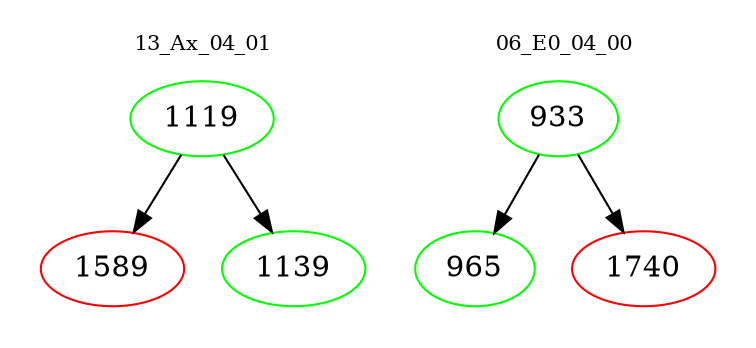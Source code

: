 digraph{
subgraph cluster_0 {
color = white
label = "13_Ax_04_01";
fontsize=10;
T0_1119 [label="1119", color="green"]
T0_1119 -> T0_1589 [color="black"]
T0_1589 [label="1589", color="red"]
T0_1119 -> T0_1139 [color="black"]
T0_1139 [label="1139", color="green"]
}
subgraph cluster_1 {
color = white
label = "06_E0_04_00";
fontsize=10;
T1_933 [label="933", color="green"]
T1_933 -> T1_965 [color="black"]
T1_965 [label="965", color="green"]
T1_933 -> T1_1740 [color="black"]
T1_1740 [label="1740", color="red"]
}
}
